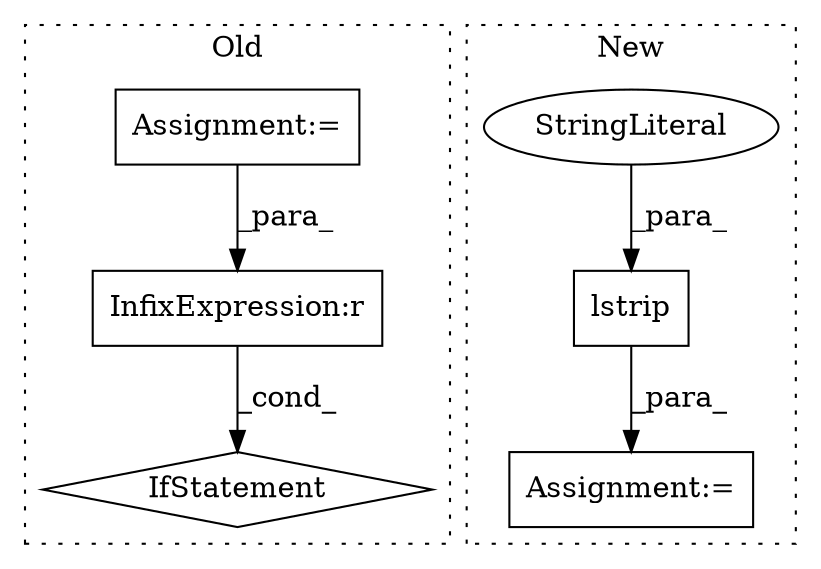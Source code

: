 digraph G {
subgraph cluster0 {
1 [label="IfStatement" a="25" s="14008,14025" l="4,2" shape="diamond"];
4 [label="InfixExpression:r" a="27" s="14020" l="4" shape="box"];
5 [label="Assignment:=" a="7" s="13910" l="1" shape="box"];
label = "Old";
style="dotted";
}
subgraph cluster1 {
2 [label="lstrip" a="32" s="14067,14077" l="7,1" shape="box"];
3 [label="StringLiteral" a="45" s="14074" l="3" shape="ellipse"];
6 [label="Assignment:=" a="7" s="14045" l="1" shape="box"];
label = "New";
style="dotted";
}
2 -> 6 [label="_para_"];
3 -> 2 [label="_para_"];
4 -> 1 [label="_cond_"];
5 -> 4 [label="_para_"];
}